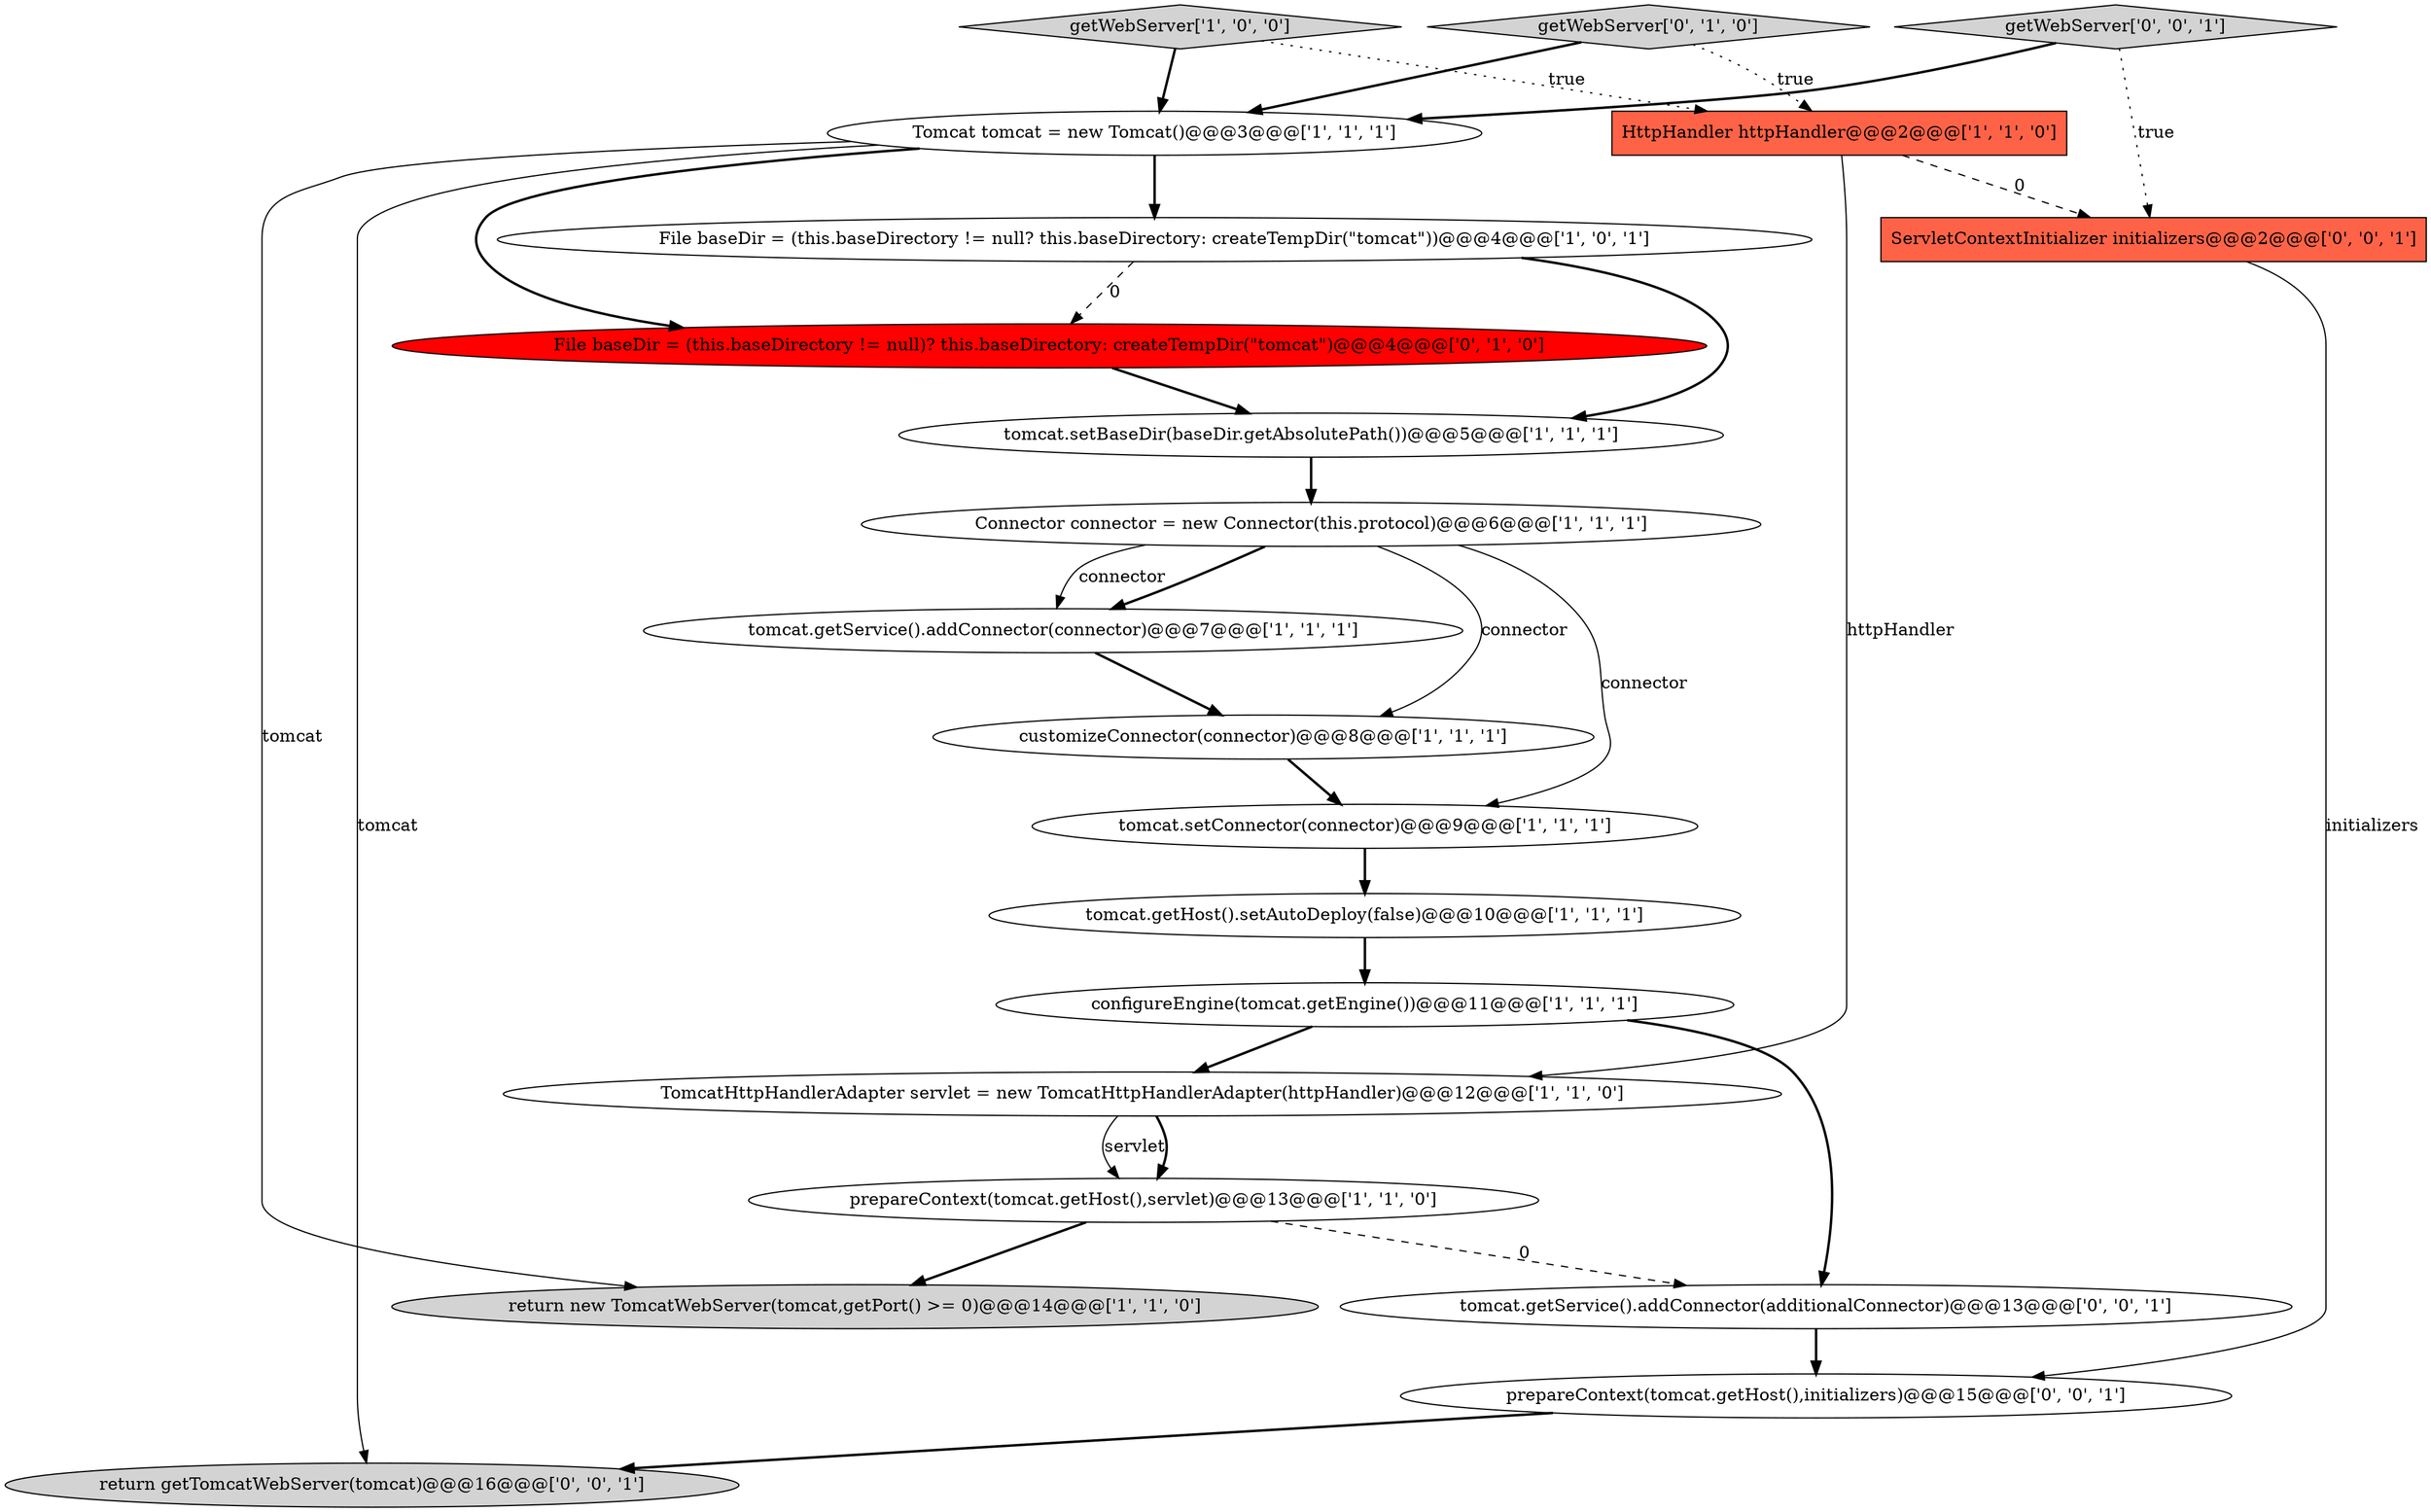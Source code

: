 digraph {
8 [style = filled, label = "getWebServer['1', '0', '0']", fillcolor = lightgray, shape = diamond image = "AAA0AAABBB1BBB"];
2 [style = filled, label = "TomcatHttpHandlerAdapter servlet = new TomcatHttpHandlerAdapter(httpHandler)@@@12@@@['1', '1', '0']", fillcolor = white, shape = ellipse image = "AAA0AAABBB1BBB"];
9 [style = filled, label = "customizeConnector(connector)@@@8@@@['1', '1', '1']", fillcolor = white, shape = ellipse image = "AAA0AAABBB1BBB"];
12 [style = filled, label = "HttpHandler httpHandler@@@2@@@['1', '1', '0']", fillcolor = tomato, shape = box image = "AAA0AAABBB1BBB"];
1 [style = filled, label = "tomcat.getService().addConnector(connector)@@@7@@@['1', '1', '1']", fillcolor = white, shape = ellipse image = "AAA0AAABBB1BBB"];
3 [style = filled, label = "tomcat.setBaseDir(baseDir.getAbsolutePath())@@@5@@@['1', '1', '1']", fillcolor = white, shape = ellipse image = "AAA0AAABBB1BBB"];
16 [style = filled, label = "tomcat.getService().addConnector(additionalConnector)@@@13@@@['0', '0', '1']", fillcolor = white, shape = ellipse image = "AAA0AAABBB3BBB"];
0 [style = filled, label = "prepareContext(tomcat.getHost(),servlet)@@@13@@@['1', '1', '0']", fillcolor = white, shape = ellipse image = "AAA0AAABBB1BBB"];
5 [style = filled, label = "tomcat.getHost().setAutoDeploy(false)@@@10@@@['1', '1', '1']", fillcolor = white, shape = ellipse image = "AAA0AAABBB1BBB"];
18 [style = filled, label = "return getTomcatWebServer(tomcat)@@@16@@@['0', '0', '1']", fillcolor = lightgray, shape = ellipse image = "AAA0AAABBB3BBB"];
11 [style = filled, label = "File baseDir = (this.baseDirectory != null? this.baseDirectory: createTempDir(\"tomcat\"))@@@4@@@['1', '0', '1']", fillcolor = white, shape = ellipse image = "AAA0AAABBB1BBB"];
17 [style = filled, label = "ServletContextInitializer initializers@@@2@@@['0', '0', '1']", fillcolor = tomato, shape = box image = "AAA0AAABBB3BBB"];
13 [style = filled, label = "Tomcat tomcat = new Tomcat()@@@3@@@['1', '1', '1']", fillcolor = white, shape = ellipse image = "AAA0AAABBB1BBB"];
15 [style = filled, label = "getWebServer['0', '1', '0']", fillcolor = lightgray, shape = diamond image = "AAA0AAABBB2BBB"];
10 [style = filled, label = "return new TomcatWebServer(tomcat,getPort() >= 0)@@@14@@@['1', '1', '0']", fillcolor = lightgray, shape = ellipse image = "AAA0AAABBB1BBB"];
7 [style = filled, label = "Connector connector = new Connector(this.protocol)@@@6@@@['1', '1', '1']", fillcolor = white, shape = ellipse image = "AAA0AAABBB1BBB"];
14 [style = filled, label = "File baseDir = (this.baseDirectory != null)? this.baseDirectory: createTempDir(\"tomcat\")@@@4@@@['0', '1', '0']", fillcolor = red, shape = ellipse image = "AAA1AAABBB2BBB"];
20 [style = filled, label = "getWebServer['0', '0', '1']", fillcolor = lightgray, shape = diamond image = "AAA0AAABBB3BBB"];
6 [style = filled, label = "configureEngine(tomcat.getEngine())@@@11@@@['1', '1', '1']", fillcolor = white, shape = ellipse image = "AAA0AAABBB1BBB"];
19 [style = filled, label = "prepareContext(tomcat.getHost(),initializers)@@@15@@@['0', '0', '1']", fillcolor = white, shape = ellipse image = "AAA0AAABBB3BBB"];
4 [style = filled, label = "tomcat.setConnector(connector)@@@9@@@['1', '1', '1']", fillcolor = white, shape = ellipse image = "AAA0AAABBB1BBB"];
2->0 [style = solid, label="servlet"];
14->3 [style = bold, label=""];
12->2 [style = solid, label="httpHandler"];
15->13 [style = bold, label=""];
19->18 [style = bold, label=""];
7->1 [style = bold, label=""];
20->13 [style = bold, label=""];
7->1 [style = solid, label="connector"];
20->17 [style = dotted, label="true"];
9->4 [style = bold, label=""];
0->16 [style = dashed, label="0"];
7->4 [style = solid, label="connector"];
12->17 [style = dashed, label="0"];
13->10 [style = solid, label="tomcat"];
16->19 [style = bold, label=""];
13->11 [style = bold, label=""];
1->9 [style = bold, label=""];
13->18 [style = solid, label="tomcat"];
6->2 [style = bold, label=""];
0->10 [style = bold, label=""];
2->0 [style = bold, label=""];
8->12 [style = dotted, label="true"];
5->6 [style = bold, label=""];
7->9 [style = solid, label="connector"];
11->3 [style = bold, label=""];
3->7 [style = bold, label=""];
6->16 [style = bold, label=""];
11->14 [style = dashed, label="0"];
15->12 [style = dotted, label="true"];
17->19 [style = solid, label="initializers"];
4->5 [style = bold, label=""];
13->14 [style = bold, label=""];
8->13 [style = bold, label=""];
}
